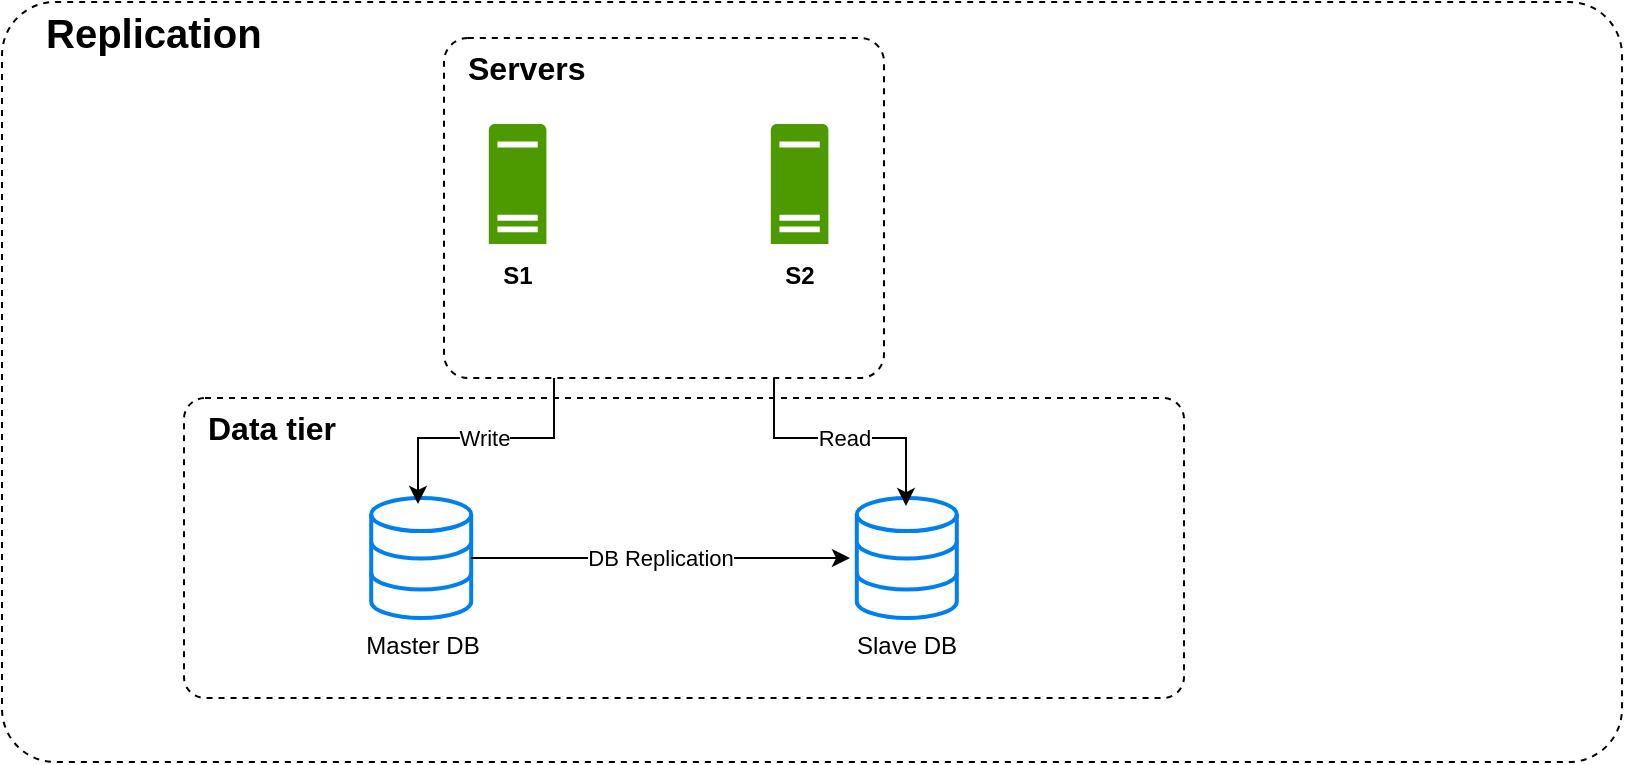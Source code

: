<mxfile version="27.0.9" pages="3">
  <diagram name="Replication" id="tffuj5NeYNMbd8ZI50cc">
    <mxGraphModel dx="1376" dy="3181" grid="1" gridSize="10" guides="1" tooltips="1" connect="1" arrows="1" fold="1" page="1" pageScale="1" pageWidth="827" pageHeight="1169" math="0" shadow="0">
      <root>
        <mxCell id="etcOZtWqrqaNokKL39Ps-0" />
        <mxCell id="etcOZtWqrqaNokKL39Ps-1" parent="etcOZtWqrqaNokKL39Ps-0" />
        <mxCell id="etcOZtWqrqaNokKL39Ps-2" value="" style="rounded=1;whiteSpace=wrap;html=1;dashed=1;fillColor=none;arcSize=7;" vertex="1" parent="etcOZtWqrqaNokKL39Ps-1">
          <mxGeometry x="9" y="-2328" width="810" height="380" as="geometry" />
        </mxCell>
        <mxCell id="jh4JEynM_Y9LD9x11ZSK-8" value="" style="rounded=1;whiteSpace=wrap;html=1;dashed=1;fillColor=none;arcSize=7;" vertex="1" parent="etcOZtWqrqaNokKL39Ps-1">
          <mxGeometry x="100" y="-2130" width="500" height="150" as="geometry" />
        </mxCell>
        <mxCell id="etcOZtWqrqaNokKL39Ps-3" value="" style="rounded=1;whiteSpace=wrap;html=1;dashed=1;fillColor=none;arcSize=7;" vertex="1" parent="etcOZtWqrqaNokKL39Ps-1">
          <mxGeometry x="230" y="-2310" width="220" height="170" as="geometry" />
        </mxCell>
        <mxCell id="etcOZtWqrqaNokKL39Ps-4" value="Replication" style="text;html=1;align=left;verticalAlign=middle;whiteSpace=wrap;rounded=0;fontStyle=1;fontSize=20;" vertex="1" parent="etcOZtWqrqaNokKL39Ps-1">
          <mxGeometry x="29" y="-2328" width="430" height="30" as="geometry" />
        </mxCell>
        <mxCell id="etcOZtWqrqaNokKL39Ps-5" value="" style="sketch=0;aspect=fixed;pointerEvents=1;shadow=0;dashed=0;html=1;strokeColor=none;labelPosition=center;verticalLabelPosition=bottom;verticalAlign=top;align=center;fillColor=#4D9900;shape=mxgraph.mscae.enterprise.server_generic" vertex="1" parent="etcOZtWqrqaNokKL39Ps-1">
          <mxGeometry x="252.4" y="-2267" width="28.8" height="60" as="geometry" />
        </mxCell>
        <mxCell id="etcOZtWqrqaNokKL39Ps-6" value="" style="sketch=0;aspect=fixed;pointerEvents=1;shadow=0;dashed=0;html=1;strokeColor=none;labelPosition=center;verticalLabelPosition=bottom;verticalAlign=top;align=center;fillColor=#4D9900;shape=mxgraph.mscae.enterprise.server_generic" vertex="1" parent="etcOZtWqrqaNokKL39Ps-1">
          <mxGeometry x="393.4" y="-2267" width="28.8" height="60" as="geometry" />
        </mxCell>
        <mxCell id="etcOZtWqrqaNokKL39Ps-9" value="S1" style="text;html=1;align=center;verticalAlign=middle;whiteSpace=wrap;rounded=0;fontStyle=1" vertex="1" parent="etcOZtWqrqaNokKL39Ps-1">
          <mxGeometry x="249.0" y="-2206" width="35.6" height="30" as="geometry" />
        </mxCell>
        <mxCell id="etcOZtWqrqaNokKL39Ps-10" value="S2" style="text;html=1;align=center;verticalAlign=middle;whiteSpace=wrap;rounded=0;fontStyle=1" vertex="1" parent="etcOZtWqrqaNokKL39Ps-1">
          <mxGeometry x="390.0" y="-2206" width="35.6" height="30" as="geometry" />
        </mxCell>
        <mxCell id="jh4JEynM_Y9LD9x11ZSK-0" value="Servers" style="text;html=1;align=left;verticalAlign=middle;whiteSpace=wrap;rounded=0;fontStyle=1;fontSize=16;" vertex="1" parent="etcOZtWqrqaNokKL39Ps-1">
          <mxGeometry x="240" y="-2310" width="150" height="30" as="geometry" />
        </mxCell>
        <mxCell id="jh4JEynM_Y9LD9x11ZSK-2" value="Master DB" style="html=1;verticalLabelPosition=bottom;align=center;labelBackgroundColor=#ffffff;verticalAlign=top;strokeWidth=2;strokeColor=#0080F0;shadow=0;dashed=0;shape=mxgraph.ios7.icons.data;" vertex="1" parent="etcOZtWqrqaNokKL39Ps-1">
          <mxGeometry x="193.6" y="-2080" width="50" height="60" as="geometry" />
        </mxCell>
        <mxCell id="jh4JEynM_Y9LD9x11ZSK-3" value="Slave DB" style="html=1;verticalLabelPosition=bottom;align=center;labelBackgroundColor=#ffffff;verticalAlign=top;strokeWidth=2;strokeColor=#0080F0;shadow=0;dashed=0;shape=mxgraph.ios7.icons.data;" vertex="1" parent="etcOZtWqrqaNokKL39Ps-1">
          <mxGeometry x="436.4" y="-2080" width="50" height="60" as="geometry" />
        </mxCell>
        <mxCell id="jh4JEynM_Y9LD9x11ZSK-4" value="Write" style="edgeStyle=orthogonalEdgeStyle;rounded=0;orthogonalLoop=1;jettySize=auto;html=1;entryX=0.468;entryY=0.05;entryDx=0;entryDy=0;entryPerimeter=0;exitX=0.25;exitY=1;exitDx=0;exitDy=0;" edge="1" parent="etcOZtWqrqaNokKL39Ps-1" source="etcOZtWqrqaNokKL39Ps-3" target="jh4JEynM_Y9LD9x11ZSK-2">
          <mxGeometry relative="1" as="geometry" />
        </mxCell>
        <mxCell id="jh4JEynM_Y9LD9x11ZSK-5" value="&lt;div&gt;&lt;span style=&quot;background-color: light-dark(#ffffff, var(--ge-dark-color, #121212)); color: light-dark(rgb(0, 0, 0), rgb(255, 255, 255));&quot;&gt;DB Replication&lt;/span&gt;&lt;/div&gt;" style="edgeStyle=orthogonalEdgeStyle;rounded=0;orthogonalLoop=1;jettySize=auto;html=1;entryX=-0.068;entryY=0.5;entryDx=0;entryDy=0;entryPerimeter=0;" edge="1" parent="etcOZtWqrqaNokKL39Ps-1" source="jh4JEynM_Y9LD9x11ZSK-2" target="jh4JEynM_Y9LD9x11ZSK-3">
          <mxGeometry relative="1" as="geometry" />
        </mxCell>
        <mxCell id="jh4JEynM_Y9LD9x11ZSK-6" value="Read" style="edgeStyle=orthogonalEdgeStyle;rounded=0;orthogonalLoop=1;jettySize=auto;html=1;entryX=0.492;entryY=0.067;entryDx=0;entryDy=0;entryPerimeter=0;exitX=0.75;exitY=1;exitDx=0;exitDy=0;" edge="1" parent="etcOZtWqrqaNokKL39Ps-1" source="etcOZtWqrqaNokKL39Ps-3" target="jh4JEynM_Y9LD9x11ZSK-3">
          <mxGeometry relative="1" as="geometry" />
        </mxCell>
        <mxCell id="jh4JEynM_Y9LD9x11ZSK-7" value="Data tier" style="text;html=1;align=left;verticalAlign=middle;whiteSpace=wrap;rounded=0;fontStyle=1;fontSize=16;" vertex="1" parent="etcOZtWqrqaNokKL39Ps-1">
          <mxGeometry x="110" y="-2130" width="150" height="30" as="geometry" />
        </mxCell>
      </root>
    </mxGraphModel>
  </diagram>
  <diagram name="Cache" id="9Er0ki7wOJOyhE-2iKKx">
    <mxGraphModel dx="1376" dy="3181" grid="1" gridSize="10" guides="1" tooltips="1" connect="1" arrows="1" fold="1" page="1" pageScale="1" pageWidth="827" pageHeight="1169" math="0" shadow="0">
      <root>
        <mxCell id="tQ6RxcVXz5julj8qjXrT-0" />
        <mxCell id="tQ6RxcVXz5julj8qjXrT-1" parent="tQ6RxcVXz5julj8qjXrT-0" />
        <mxCell id="tQ6RxcVXz5julj8qjXrT-2" value="" style="rounded=1;whiteSpace=wrap;html=1;dashed=1;fillColor=none;arcSize=7;" vertex="1" parent="tQ6RxcVXz5julj8qjXrT-1">
          <mxGeometry x="9" y="-2328" width="810" height="380" as="geometry" />
        </mxCell>
        <mxCell id="tQ6RxcVXz5julj8qjXrT-3" value="" style="rounded=1;whiteSpace=wrap;html=1;dashed=1;fillColor=none;arcSize=7;" vertex="1" parent="tQ6RxcVXz5julj8qjXrT-1">
          <mxGeometry x="100" y="-2140" width="500" height="160" as="geometry" />
        </mxCell>
        <mxCell id="tQ6RxcVXz5julj8qjXrT-4" value="" style="rounded=1;whiteSpace=wrap;html=1;dashed=1;fillColor=none;arcSize=7;" vertex="1" parent="tQ6RxcVXz5julj8qjXrT-1">
          <mxGeometry x="230" y="-2310" width="220" height="140" as="geometry" />
        </mxCell>
        <mxCell id="tQ6RxcVXz5julj8qjXrT-5" value="Cache" style="text;html=1;align=left;verticalAlign=middle;whiteSpace=wrap;rounded=0;fontStyle=1;fontSize=20;" vertex="1" parent="tQ6RxcVXz5julj8qjXrT-1">
          <mxGeometry x="29" y="-2328" width="430" height="30" as="geometry" />
        </mxCell>
        <mxCell id="tQ6RxcVXz5julj8qjXrT-6" value="" style="sketch=0;aspect=fixed;pointerEvents=1;shadow=0;dashed=0;html=1;strokeColor=none;labelPosition=center;verticalLabelPosition=bottom;verticalAlign=top;align=center;fillColor=#4D9900;shape=mxgraph.mscae.enterprise.server_generic" vertex="1" parent="tQ6RxcVXz5julj8qjXrT-1">
          <mxGeometry x="252.4" y="-2267" width="28.8" height="60" as="geometry" />
        </mxCell>
        <mxCell id="tQ6RxcVXz5julj8qjXrT-7" value="" style="sketch=0;aspect=fixed;pointerEvents=1;shadow=0;dashed=0;html=1;strokeColor=none;labelPosition=center;verticalLabelPosition=bottom;verticalAlign=top;align=center;fillColor=#4D9900;shape=mxgraph.mscae.enterprise.server_generic" vertex="1" parent="tQ6RxcVXz5julj8qjXrT-1">
          <mxGeometry x="393.4" y="-2267" width="28.8" height="60" as="geometry" />
        </mxCell>
        <mxCell id="tQ6RxcVXz5julj8qjXrT-8" value="S1" style="text;html=1;align=center;verticalAlign=middle;whiteSpace=wrap;rounded=0;fontStyle=1" vertex="1" parent="tQ6RxcVXz5julj8qjXrT-1">
          <mxGeometry x="249.0" y="-2206" width="35.6" height="30" as="geometry" />
        </mxCell>
        <mxCell id="tQ6RxcVXz5julj8qjXrT-9" value="S2" style="text;html=1;align=center;verticalAlign=middle;whiteSpace=wrap;rounded=0;fontStyle=1" vertex="1" parent="tQ6RxcVXz5julj8qjXrT-1">
          <mxGeometry x="390.0" y="-2206" width="35.6" height="30" as="geometry" />
        </mxCell>
        <mxCell id="tQ6RxcVXz5julj8qjXrT-10" value="Servers" style="text;html=1;align=left;verticalAlign=middle;whiteSpace=wrap;rounded=0;fontStyle=1;fontSize=16;" vertex="1" parent="tQ6RxcVXz5julj8qjXrT-1">
          <mxGeometry x="240" y="-2310" width="150" height="30" as="geometry" />
        </mxCell>
        <mxCell id="tQ6RxcVXz5julj8qjXrT-12" value="Database" style="html=1;verticalLabelPosition=bottom;align=center;labelBackgroundColor=#ffffff;verticalAlign=top;strokeWidth=2;strokeColor=#0080F0;shadow=0;dashed=0;shape=mxgraph.ios7.icons.data;" vertex="1" parent="tQ6RxcVXz5julj8qjXrT-1">
          <mxGeometry x="409.0" y="-2088" width="50" height="60" as="geometry" />
        </mxCell>
        <mxCell id="tQ6RxcVXz5julj8qjXrT-15" value="2. Read" style="edgeStyle=orthogonalEdgeStyle;rounded=0;orthogonalLoop=1;jettySize=auto;html=1;entryX=0.492;entryY=0.067;entryDx=0;entryDy=0;entryPerimeter=0;exitX=0.786;exitY=1.014;exitDx=0;exitDy=0;exitPerimeter=0;" edge="1" parent="tQ6RxcVXz5julj8qjXrT-1" source="tQ6RxcVXz5julj8qjXrT-4" target="tQ6RxcVXz5julj8qjXrT-12">
          <mxGeometry relative="1" as="geometry">
            <Array as="points">
              <mxPoint x="403" y="-2110" />
              <mxPoint x="434" y="-2110" />
            </Array>
          </mxGeometry>
        </mxCell>
        <mxCell id="tQ6RxcVXz5julj8qjXrT-16" value="Data tier" style="text;html=1;align=left;verticalAlign=middle;whiteSpace=wrap;rounded=0;fontStyle=1;fontSize=16;" vertex="1" parent="tQ6RxcVXz5julj8qjXrT-1">
          <mxGeometry x="110" y="-2140" width="150" height="30" as="geometry" />
        </mxCell>
        <mxCell id="VXcCvlQcluC0BQ-Ns2JA-0" value="Redis" style="image;sketch=0;aspect=fixed;html=1;points=[];align=center;fontSize=12;image=img/lib/mscae/Cache_Redis_Product.svg;" vertex="1" parent="tQ6RxcVXz5julj8qjXrT-1">
          <mxGeometry x="199" y="-2060" width="50" height="42" as="geometry" />
        </mxCell>
        <mxCell id="VXcCvlQcluC0BQ-Ns2JA-1" value="1. Read" style="edgeStyle=orthogonalEdgeStyle;rounded=0;orthogonalLoop=1;jettySize=auto;html=1;entryX=0.48;entryY=-0.024;entryDx=0;entryDy=0;entryPerimeter=0;exitX=0.25;exitY=1;exitDx=0;exitDy=0;" edge="1" parent="tQ6RxcVXz5julj8qjXrT-1" source="tQ6RxcVXz5julj8qjXrT-4" target="VXcCvlQcluC0BQ-Ns2JA-0">
          <mxGeometry relative="1" as="geometry" />
        </mxCell>
        <mxCell id="VXcCvlQcluC0BQ-Ns2JA-3" value="3. Write" style="edgeStyle=orthogonalEdgeStyle;rounded=0;orthogonalLoop=1;jettySize=auto;html=1;entryX=0.98;entryY=0.524;entryDx=0;entryDy=0;entryPerimeter=0;" edge="1" parent="tQ6RxcVXz5julj8qjXrT-1" source="tQ6RxcVXz5julj8qjXrT-4" target="VXcCvlQcluC0BQ-Ns2JA-0">
          <mxGeometry relative="1" as="geometry" />
        </mxCell>
        <mxCell id="VXcCvlQcluC0BQ-Ns2JA-4" value="Cache-Aside Pattern" style="text;html=1;align=center;verticalAlign=middle;whiteSpace=wrap;rounded=0;fontStyle=1;fontSize=16;" vertex="1" parent="tQ6RxcVXz5julj8qjXrT-1">
          <mxGeometry x="590" y="-2320" width="180" height="30" as="geometry" />
        </mxCell>
      </root>
    </mxGraphModel>
  </diagram>
  <diagram name="Event Driven" id="7C6Gjowqfx8xSOV_FVNj">
    <mxGraphModel dx="1376" dy="3181" grid="1" gridSize="10" guides="1" tooltips="1" connect="1" arrows="1" fold="1" page="1" pageScale="1" pageWidth="827" pageHeight="1169" math="0" shadow="0">
      <root>
        <mxCell id="SFp2sFw-m8s23u2IkkSm-0" />
        <mxCell id="SFp2sFw-m8s23u2IkkSm-1" parent="SFp2sFw-m8s23u2IkkSm-0" />
        <mxCell id="J3CzmkpaPsheOU0SoszG-3" value="" style="rounded=1;whiteSpace=wrap;html=1;dashed=1;fillColor=none;arcSize=7;" vertex="1" parent="SFp2sFw-m8s23u2IkkSm-1">
          <mxGeometry x="9" y="-1930" width="810" height="380" as="geometry" />
        </mxCell>
        <mxCell id="J3CzmkpaPsheOU0SoszG-23" value="" style="rounded=1;whiteSpace=wrap;html=1;dashed=1;fillColor=none;arcSize=7;" vertex="1" parent="SFp2sFw-m8s23u2IkkSm-1">
          <mxGeometry x="470" y="-1882" width="140" height="160" as="geometry" />
        </mxCell>
        <mxCell id="SFp2sFw-m8s23u2IkkSm-2" value="" style="rounded=1;whiteSpace=wrap;html=1;dashed=1;fillColor=none;arcSize=7;" vertex="1" parent="SFp2sFw-m8s23u2IkkSm-1">
          <mxGeometry x="9" y="-2328" width="810" height="380" as="geometry" />
        </mxCell>
        <mxCell id="SFp2sFw-m8s23u2IkkSm-3" value="" style="rounded=1;whiteSpace=wrap;html=1;dashed=1;fillColor=none;arcSize=7;" vertex="1" parent="SFp2sFw-m8s23u2IkkSm-1">
          <mxGeometry x="100" y="-2140" width="210" height="160" as="geometry" />
        </mxCell>
        <mxCell id="SFp2sFw-m8s23u2IkkSm-4" value="" style="rounded=1;whiteSpace=wrap;html=1;dashed=1;fillColor=none;arcSize=7;" vertex="1" parent="SFp2sFw-m8s23u2IkkSm-1">
          <mxGeometry x="230" y="-2310" width="220" height="150" as="geometry" />
        </mxCell>
        <mxCell id="SFp2sFw-m8s23u2IkkSm-5" value="Event Driven" style="text;html=1;align=left;verticalAlign=middle;whiteSpace=wrap;rounded=0;fontStyle=1;fontSize=20;" vertex="1" parent="SFp2sFw-m8s23u2IkkSm-1">
          <mxGeometry x="29" y="-2328" width="430" height="30" as="geometry" />
        </mxCell>
        <mxCell id="SFp2sFw-m8s23u2IkkSm-6" value="" style="sketch=0;aspect=fixed;pointerEvents=1;shadow=0;dashed=0;html=1;strokeColor=none;labelPosition=center;verticalLabelPosition=bottom;verticalAlign=top;align=center;fillColor=#4D9900;shape=mxgraph.mscae.enterprise.server_generic" vertex="1" parent="SFp2sFw-m8s23u2IkkSm-1">
          <mxGeometry x="252.4" y="-2267" width="28.8" height="60" as="geometry" />
        </mxCell>
        <mxCell id="SFp2sFw-m8s23u2IkkSm-7" value="" style="sketch=0;aspect=fixed;pointerEvents=1;shadow=0;dashed=0;html=1;strokeColor=none;labelPosition=center;verticalLabelPosition=bottom;verticalAlign=top;align=center;fillColor=#4D9900;shape=mxgraph.mscae.enterprise.server_generic" vertex="1" parent="SFp2sFw-m8s23u2IkkSm-1">
          <mxGeometry x="393.4" y="-2267" width="28.8" height="60" as="geometry" />
        </mxCell>
        <mxCell id="SFp2sFw-m8s23u2IkkSm-8" value="S1" style="text;html=1;align=center;verticalAlign=middle;whiteSpace=wrap;rounded=0;fontStyle=1" vertex="1" parent="SFp2sFw-m8s23u2IkkSm-1">
          <mxGeometry x="249.0" y="-2206" width="35.6" height="30" as="geometry" />
        </mxCell>
        <mxCell id="SFp2sFw-m8s23u2IkkSm-9" value="S2" style="text;html=1;align=center;verticalAlign=middle;whiteSpace=wrap;rounded=0;fontStyle=1" vertex="1" parent="SFp2sFw-m8s23u2IkkSm-1">
          <mxGeometry x="390.0" y="-2206" width="35.6" height="30" as="geometry" />
        </mxCell>
        <mxCell id="SFp2sFw-m8s23u2IkkSm-10" value="Servers" style="text;html=1;align=left;verticalAlign=middle;whiteSpace=wrap;rounded=0;fontStyle=1;fontSize=16;" vertex="1" parent="SFp2sFw-m8s23u2IkkSm-1">
          <mxGeometry x="240" y="-2310" width="150" height="30" as="geometry" />
        </mxCell>
        <mxCell id="SFp2sFw-m8s23u2IkkSm-11" value="Master DB" style="html=1;verticalLabelPosition=bottom;align=center;labelBackgroundColor=#ffffff;verticalAlign=top;strokeWidth=2;strokeColor=#0080F0;shadow=0;dashed=0;shape=mxgraph.ios7.icons.data;" vertex="1" parent="SFp2sFw-m8s23u2IkkSm-1">
          <mxGeometry x="450.7" y="-2083" width="50" height="60" as="geometry" />
        </mxCell>
        <mxCell id="SFp2sFw-m8s23u2IkkSm-13" value="Write" style="edgeStyle=orthogonalEdgeStyle;rounded=0;orthogonalLoop=1;jettySize=auto;html=1;entryX=0.006;entryY=0.517;entryDx=0;entryDy=0;entryPerimeter=0;exitX=0.958;exitY=0.643;exitDx=0;exitDy=0;exitPerimeter=0;" edge="1" parent="SFp2sFw-m8s23u2IkkSm-1" source="J3CzmkpaPsheOU0SoszG-0" target="SFp2sFw-m8s23u2IkkSm-11">
          <mxGeometry relative="1" as="geometry" />
        </mxCell>
        <mxCell id="SFp2sFw-m8s23u2IkkSm-16" value="Message tier" style="text;html=1;align=left;verticalAlign=middle;whiteSpace=wrap;rounded=0;fontStyle=1;fontSize=16;" vertex="1" parent="SFp2sFw-m8s23u2IkkSm-1">
          <mxGeometry x="110" y="-2130" width="150" height="30" as="geometry" />
        </mxCell>
        <mxCell id="J3CzmkpaPsheOU0SoszG-0" value="&lt;div&gt;&lt;br&gt;&lt;/div&gt;&lt;div&gt;&lt;br&gt;&lt;/div&gt;&lt;div&gt;&lt;br&gt;&lt;/div&gt;&lt;div&gt;&lt;br&gt;&lt;/div&gt;&lt;div&gt;&lt;br&gt;&lt;/div&gt;&lt;div&gt;Message&lt;/div&gt;&lt;div&gt;Queue&lt;/div&gt;" style="points=[];aspect=fixed;html=1;align=center;shadow=0;dashed=0;fillColor=#FF6A00;strokeColor=none;shape=mxgraph.alibaba_cloud.kafka;" vertex="1" parent="SFp2sFw-m8s23u2IkkSm-1">
          <mxGeometry x="195.7" y="-2080" width="56.7" height="42" as="geometry" />
        </mxCell>
        <mxCell id="J3CzmkpaPsheOU0SoszG-1" value="1. Write" style="edgeStyle=orthogonalEdgeStyle;rounded=0;orthogonalLoop=1;jettySize=auto;html=1;entryX=0.446;entryY=0.19;entryDx=0;entryDy=0;entryPerimeter=0;exitX=0.25;exitY=1;exitDx=0;exitDy=0;" edge="1" parent="SFp2sFw-m8s23u2IkkSm-1" source="SFp2sFw-m8s23u2IkkSm-4" target="J3CzmkpaPsheOU0SoszG-0">
          <mxGeometry relative="1" as="geometry" />
        </mxCell>
        <mxCell id="J3CzmkpaPsheOU0SoszG-2" value="2. Read" style="edgeStyle=orthogonalEdgeStyle;rounded=0;orthogonalLoop=1;jettySize=auto;html=1;entryX=0.506;entryY=0.05;entryDx=0;entryDy=0;entryPerimeter=0;exitX=0.75;exitY=1;exitDx=0;exitDy=0;" edge="1" parent="SFp2sFw-m8s23u2IkkSm-1" source="SFp2sFw-m8s23u2IkkSm-4" target="SFp2sFw-m8s23u2IkkSm-11">
          <mxGeometry relative="1" as="geometry" />
        </mxCell>
        <mxCell id="J3CzmkpaPsheOU0SoszG-37" style="edgeStyle=orthogonalEdgeStyle;rounded=0;orthogonalLoop=1;jettySize=auto;html=1;entryX=0.5;entryY=0;entryDx=0;entryDy=0;" edge="1" parent="SFp2sFw-m8s23u2IkkSm-1" source="J3CzmkpaPsheOU0SoszG-4" target="J3CzmkpaPsheOU0SoszG-31">
          <mxGeometry relative="1" as="geometry" />
        </mxCell>
        <mxCell id="J3CzmkpaPsheOU0SoszG-40" style="edgeStyle=orthogonalEdgeStyle;rounded=0;orthogonalLoop=1;jettySize=auto;html=1;entryX=0;entryY=0.5;entryDx=0;entryDy=0;" edge="1" parent="SFp2sFw-m8s23u2IkkSm-1" source="J3CzmkpaPsheOU0SoszG-4" target="J3CzmkpaPsheOU0SoszG-23">
          <mxGeometry relative="1" as="geometry" />
        </mxCell>
        <mxCell id="J3CzmkpaPsheOU0SoszG-4" value="" style="rounded=1;whiteSpace=wrap;html=1;dashed=1;fillColor=none;arcSize=7;" vertex="1" parent="SFp2sFw-m8s23u2IkkSm-1">
          <mxGeometry x="250" y="-1882" width="140" height="160" as="geometry" />
        </mxCell>
        <mxCell id="J3CzmkpaPsheOU0SoszG-38" style="edgeStyle=orthogonalEdgeStyle;rounded=0;orthogonalLoop=1;jettySize=auto;html=1;entryX=0;entryY=0.5;entryDx=0;entryDy=0;" edge="1" parent="SFp2sFw-m8s23u2IkkSm-1" source="J3CzmkpaPsheOU0SoszG-5" target="J3CzmkpaPsheOU0SoszG-4">
          <mxGeometry relative="1" as="geometry" />
        </mxCell>
        <mxCell id="J3CzmkpaPsheOU0SoszG-5" value="" style="rounded=1;whiteSpace=wrap;html=1;dashed=1;fillColor=none;arcSize=7;" vertex="1" parent="SFp2sFw-m8s23u2IkkSm-1">
          <mxGeometry x="29" y="-1883" width="131" height="162" as="geometry" />
        </mxCell>
        <mxCell id="J3CzmkpaPsheOU0SoszG-6" value="Event Driven" style="text;html=1;align=left;verticalAlign=middle;whiteSpace=wrap;rounded=0;fontStyle=1;fontSize=20;" vertex="1" parent="SFp2sFw-m8s23u2IkkSm-1">
          <mxGeometry x="29" y="-1930" width="430" height="30" as="geometry" />
        </mxCell>
        <mxCell id="J3CzmkpaPsheOU0SoszG-7" value="" style="sketch=0;aspect=fixed;pointerEvents=1;shadow=0;dashed=0;html=1;strokeColor=none;labelPosition=center;verticalLabelPosition=bottom;verticalAlign=top;align=center;fillColor=#4D9900;shape=mxgraph.mscae.enterprise.server_generic" vertex="1" parent="SFp2sFw-m8s23u2IkkSm-1">
          <mxGeometry x="51.4" y="-1839" width="28.8" height="60" as="geometry" />
        </mxCell>
        <mxCell id="J3CzmkpaPsheOU0SoszG-8" value="" style="sketch=0;aspect=fixed;pointerEvents=1;shadow=0;dashed=0;html=1;strokeColor=none;labelPosition=center;verticalLabelPosition=bottom;verticalAlign=top;align=center;fillColor=#4D9900;shape=mxgraph.mscae.enterprise.server_generic" vertex="1" parent="SFp2sFw-m8s23u2IkkSm-1">
          <mxGeometry x="100.0" y="-1839" width="28.8" height="60" as="geometry" />
        </mxCell>
        <mxCell id="J3CzmkpaPsheOU0SoszG-9" value="S1" style="text;html=1;align=center;verticalAlign=middle;whiteSpace=wrap;rounded=0;fontStyle=1" vertex="1" parent="SFp2sFw-m8s23u2IkkSm-1">
          <mxGeometry x="48.0" y="-1778" width="35.6" height="30" as="geometry" />
        </mxCell>
        <mxCell id="J3CzmkpaPsheOU0SoszG-10" value="S2" style="text;html=1;align=center;verticalAlign=middle;whiteSpace=wrap;rounded=0;fontStyle=1" vertex="1" parent="SFp2sFw-m8s23u2IkkSm-1">
          <mxGeometry x="100.0" y="-1778" width="35.6" height="30" as="geometry" />
        </mxCell>
        <mxCell id="J3CzmkpaPsheOU0SoszG-11" value="Servers" style="text;html=1;align=left;verticalAlign=middle;whiteSpace=wrap;rounded=0;fontStyle=1;fontSize=16;" vertex="1" parent="SFp2sFw-m8s23u2IkkSm-1">
          <mxGeometry x="39" y="-1882" width="150" height="30" as="geometry" />
        </mxCell>
        <mxCell id="J3CzmkpaPsheOU0SoszG-14" value="Event Broker" style="text;html=1;align=left;verticalAlign=middle;whiteSpace=wrap;rounded=0;fontStyle=1;fontSize=16;" vertex="1" parent="SFp2sFw-m8s23u2IkkSm-1">
          <mxGeometry x="265" y="-1882" width="115" height="30" as="geometry" />
        </mxCell>
        <mxCell id="J3CzmkpaPsheOU0SoszG-18" value="" style="sketch=0;aspect=fixed;pointerEvents=1;shadow=0;dashed=0;html=1;strokeColor=none;labelPosition=center;verticalLabelPosition=bottom;verticalAlign=top;align=center;fillColor=#00188D;shape=mxgraph.azure.queue_generic" vertex="1" parent="SFp2sFw-m8s23u2IkkSm-1">
          <mxGeometry x="271.2" y="-1839" width="89" height="26.7" as="geometry" />
        </mxCell>
        <mxCell id="J3CzmkpaPsheOU0SoszG-19" value="" style="sketch=0;aspect=fixed;pointerEvents=1;shadow=0;dashed=0;html=1;strokeColor=none;labelPosition=center;verticalLabelPosition=bottom;verticalAlign=top;align=center;fillColor=#00188D;shape=mxgraph.azure.queue_generic" vertex="1" parent="SFp2sFw-m8s23u2IkkSm-1">
          <mxGeometry x="271.2" y="-1800" width="89" height="26.7" as="geometry" />
        </mxCell>
        <mxCell id="J3CzmkpaPsheOU0SoszG-20" value="" style="sketch=0;aspect=fixed;pointerEvents=1;shadow=0;dashed=0;html=1;strokeColor=none;labelPosition=center;verticalLabelPosition=bottom;verticalAlign=top;align=center;fillColor=#00188D;shape=mxgraph.azure.queue_generic" vertex="1" parent="SFp2sFw-m8s23u2IkkSm-1">
          <mxGeometry x="271.2" y="-1760" width="89" height="26.7" as="geometry" />
        </mxCell>
        <mxCell id="J3CzmkpaPsheOU0SoszG-22" value="" style="outlineConnect=0;dashed=0;verticalLabelPosition=bottom;verticalAlign=top;align=center;html=1;shape=mxgraph.aws3.worker;fillColor=#D9A741;gradientColor=none;" vertex="1" parent="SFp2sFw-m8s23u2IkkSm-1">
          <mxGeometry x="490" y="-1840" width="38.1" height="40" as="geometry" />
        </mxCell>
        <mxCell id="J3CzmkpaPsheOU0SoszG-24" value="Workers" style="text;html=1;align=left;verticalAlign=middle;whiteSpace=wrap;rounded=0;fontStyle=1;fontSize=16;" vertex="1" parent="SFp2sFw-m8s23u2IkkSm-1">
          <mxGeometry x="485" y="-1882" width="105" height="30" as="geometry" />
        </mxCell>
        <mxCell id="J3CzmkpaPsheOU0SoszG-28" value="" style="outlineConnect=0;dashed=0;verticalLabelPosition=bottom;verticalAlign=top;align=center;html=1;shape=mxgraph.aws3.worker;fillColor=#D9A741;gradientColor=none;" vertex="1" parent="SFp2sFw-m8s23u2IkkSm-1">
          <mxGeometry x="551.9" y="-1839" width="38.1" height="40" as="geometry" />
        </mxCell>
        <mxCell id="J3CzmkpaPsheOU0SoszG-29" value="" style="outlineConnect=0;dashed=0;verticalLabelPosition=bottom;verticalAlign=top;align=center;html=1;shape=mxgraph.aws3.worker;fillColor=#D9A741;gradientColor=none;" vertex="1" parent="SFp2sFw-m8s23u2IkkSm-1">
          <mxGeometry x="520.95" y="-1779" width="38.1" height="40" as="geometry" />
        </mxCell>
        <mxCell id="J3CzmkpaPsheOU0SoszG-30" value="Event Driven Integrations" style="text;html=1;align=left;verticalAlign=middle;whiteSpace=wrap;rounded=0;fontStyle=1;fontSize=16;" vertex="1" parent="SFp2sFw-m8s23u2IkkSm-1">
          <mxGeometry x="201" y="-1700" width="234" height="30" as="geometry" />
        </mxCell>
        <mxCell id="J3CzmkpaPsheOU0SoszG-35" style="edgeStyle=orthogonalEdgeStyle;rounded=0;orthogonalLoop=1;jettySize=auto;html=1;exitX=0.25;exitY=1;exitDx=0;exitDy=0;" edge="1" parent="SFp2sFw-m8s23u2IkkSm-1" source="J3CzmkpaPsheOU0SoszG-31" target="J3CzmkpaPsheOU0SoszG-33">
          <mxGeometry relative="1" as="geometry" />
        </mxCell>
        <mxCell id="J3CzmkpaPsheOU0SoszG-31" value="" style="rounded=1;whiteSpace=wrap;html=1;dashed=1;fillColor=none;arcSize=7;" vertex="1" parent="SFp2sFw-m8s23u2IkkSm-1">
          <mxGeometry x="185" y="-1699" width="270" height="60" as="geometry" />
        </mxCell>
        <mxCell id="J3CzmkpaPsheOU0SoszG-33" value="" style="image;sketch=0;aspect=fixed;html=1;points=[];align=center;fontSize=12;image=img/lib/mscae/SAP_HANA_on_Azure.svg;" vertex="1" parent="SFp2sFw-m8s23u2IkkSm-1">
          <mxGeometry x="228" y="-1600" width="50" height="25" as="geometry" />
        </mxCell>
        <mxCell id="J3CzmkpaPsheOU0SoszG-34" value="salesforce" style="ellipse;shape=cloud;whiteSpace=wrap;html=1;fontStyle=1" vertex="1" parent="SFp2sFw-m8s23u2IkkSm-1">
          <mxGeometry x="343" y="-1620" width="87" height="60" as="geometry" />
        </mxCell>
        <mxCell id="J3CzmkpaPsheOU0SoszG-36" style="edgeStyle=orthogonalEdgeStyle;rounded=0;orthogonalLoop=1;jettySize=auto;html=1;entryX=0.483;entryY=0.15;entryDx=0;entryDy=0;entryPerimeter=0;exitX=0.75;exitY=1;exitDx=0;exitDy=0;" edge="1" parent="SFp2sFw-m8s23u2IkkSm-1" source="J3CzmkpaPsheOU0SoszG-31" target="J3CzmkpaPsheOU0SoszG-34">
          <mxGeometry relative="1" as="geometry" />
        </mxCell>
        <mxCell id="J3CzmkpaPsheOU0SoszG-41" value="" style="rounded=1;whiteSpace=wrap;html=1;dashed=1;fillColor=none;arcSize=7;" vertex="1" parent="SFp2sFw-m8s23u2IkkSm-1">
          <mxGeometry x="330" y="-2140" width="210" height="160" as="geometry" />
        </mxCell>
        <mxCell id="J3CzmkpaPsheOU0SoszG-42" value="Data tier" style="text;html=1;align=left;verticalAlign=middle;whiteSpace=wrap;rounded=0;fontStyle=1;fontSize=16;" vertex="1" parent="SFp2sFw-m8s23u2IkkSm-1">
          <mxGeometry x="340" y="-2130" width="150" height="30" as="geometry" />
        </mxCell>
      </root>
    </mxGraphModel>
  </diagram>
</mxfile>
